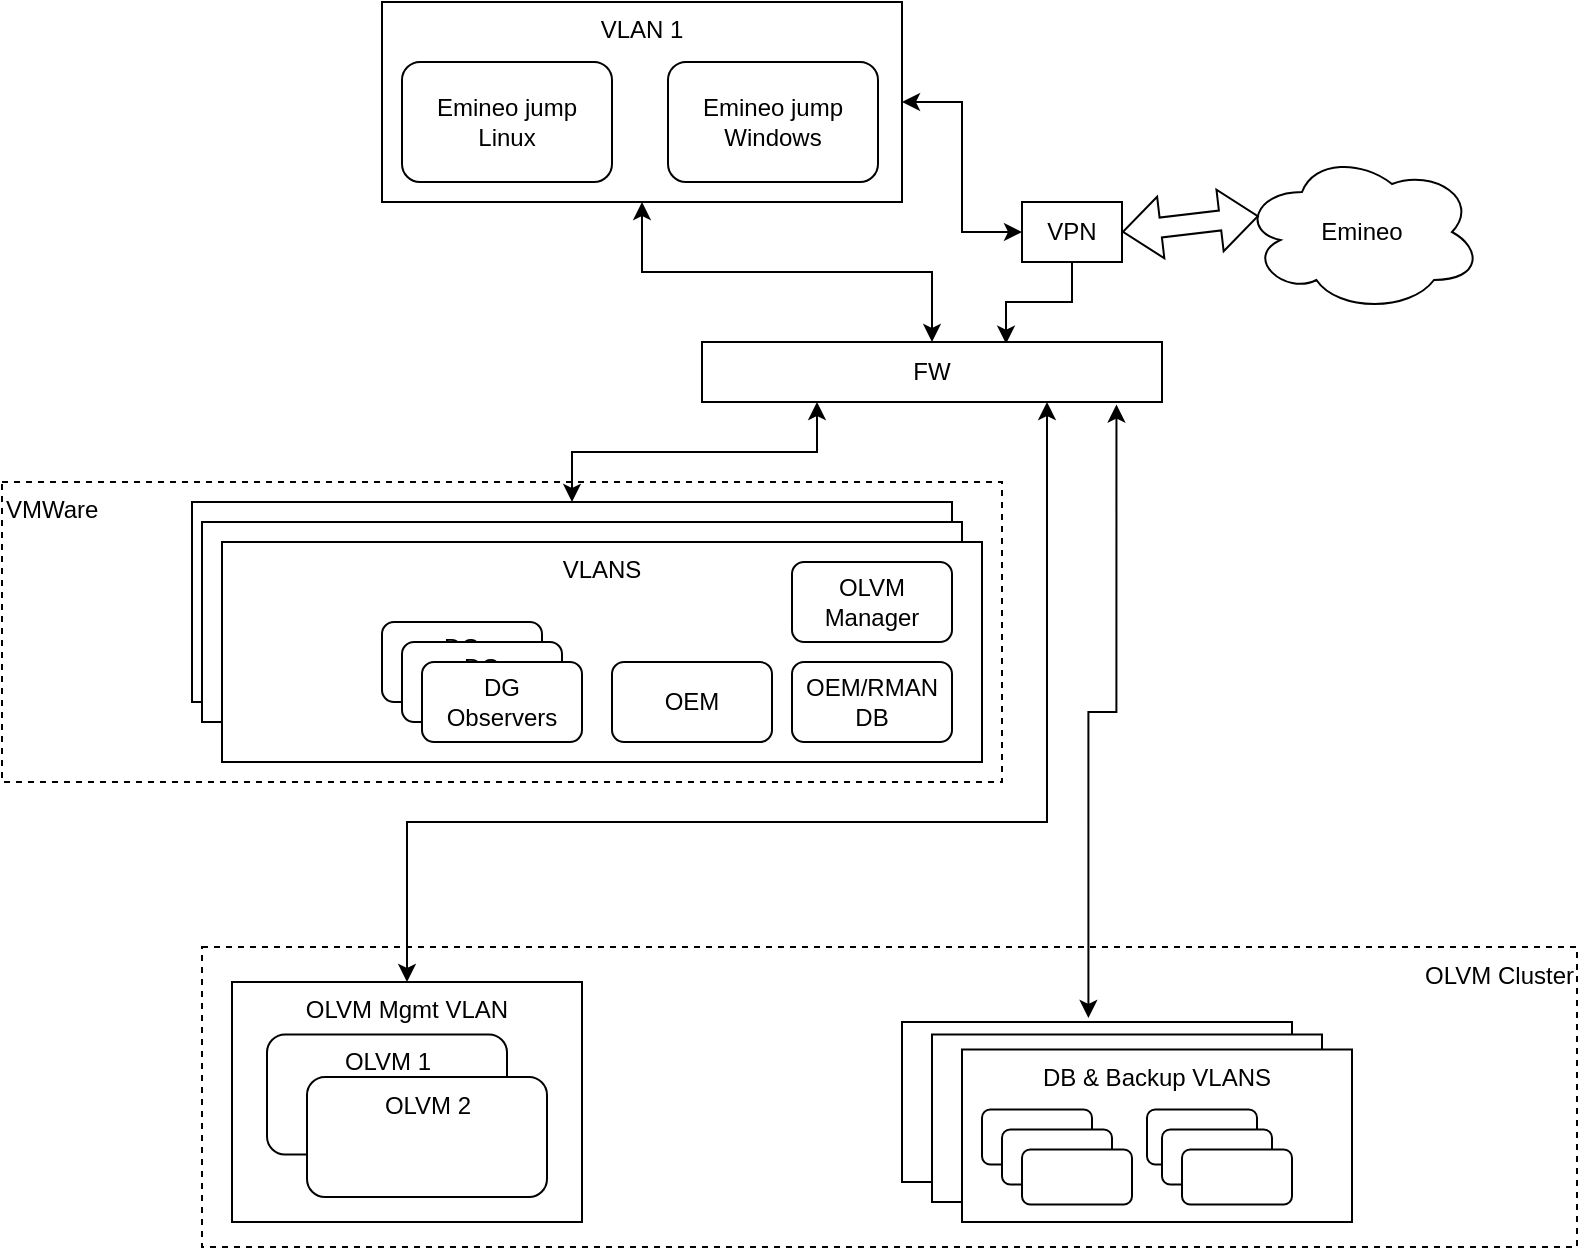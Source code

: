 <mxfile version="20.6.2" type="github">
  <diagram id="7t059XTQvRhIANl9sV9-" name="Page-1">
    <mxGraphModel dx="1169" dy="592" grid="1" gridSize="10" guides="1" tooltips="1" connect="1" arrows="1" fold="1" page="1" pageScale="1" pageWidth="850" pageHeight="1100" math="0" shadow="0">
      <root>
        <mxCell id="0" />
        <mxCell id="1" parent="0" />
        <mxCell id="sFP-Lin7kq_l2kctVGor-20" value="VMWare" style="rounded=0;whiteSpace=wrap;html=1;dashed=1;align=left;verticalAlign=top;" parent="1" vertex="1">
          <mxGeometry x="10" y="320" width="500" height="150" as="geometry" />
        </mxCell>
        <mxCell id="sFP-Lin7kq_l2kctVGor-41" value="Oracle App VLAN" style="rounded=0;whiteSpace=wrap;html=1;verticalAlign=top;" parent="1" vertex="1">
          <mxGeometry x="105" y="330" width="380" height="100" as="geometry" />
        </mxCell>
        <mxCell id="sFP-Lin7kq_l2kctVGor-40" value="Oracle App VLAN" style="rounded=0;whiteSpace=wrap;html=1;verticalAlign=top;" parent="1" vertex="1">
          <mxGeometry x="110" y="340" width="380" height="100" as="geometry" />
        </mxCell>
        <mxCell id="sFP-Lin7kq_l2kctVGor-35" value="" style="group" parent="1" vertex="1" connectable="0">
          <mxGeometry x="450" y="580" width="347.5" height="122.5" as="geometry" />
        </mxCell>
        <mxCell id="sFP-Lin7kq_l2kctVGor-22" value="OLVM Cluster" style="rounded=0;whiteSpace=wrap;html=1;dashed=1;align=right;verticalAlign=top;" parent="sFP-Lin7kq_l2kctVGor-35" vertex="1">
          <mxGeometry x="-340" y="-27.5" width="687.5" height="150" as="geometry" />
        </mxCell>
        <mxCell id="sFP-Lin7kq_l2kctVGor-24" value="VLANS" style="rounded=0;whiteSpace=wrap;html=1;verticalAlign=top;" parent="sFP-Lin7kq_l2kctVGor-35" vertex="1">
          <mxGeometry x="10" y="10" width="195" height="80" as="geometry" />
        </mxCell>
        <mxCell id="sFP-Lin7kq_l2kctVGor-25" value="" style="rounded=0;whiteSpace=wrap;html=1;verticalAlign=top;" parent="sFP-Lin7kq_l2kctVGor-35" vertex="1">
          <mxGeometry x="25" y="16.25" width="195" height="83.75" as="geometry" />
        </mxCell>
        <mxCell id="sFP-Lin7kq_l2kctVGor-26" value="DB &amp;amp; Backup VLANS" style="rounded=0;whiteSpace=wrap;html=1;verticalAlign=top;" parent="sFP-Lin7kq_l2kctVGor-35" vertex="1">
          <mxGeometry x="40" y="23.75" width="195" height="86.25" as="geometry" />
        </mxCell>
        <mxCell id="sFP-Lin7kq_l2kctVGor-27" value="" style="rounded=1;whiteSpace=wrap;html=1;" parent="sFP-Lin7kq_l2kctVGor-35" vertex="1">
          <mxGeometry x="50" y="53.75" width="55" height="27.5" as="geometry" />
        </mxCell>
        <mxCell id="sFP-Lin7kq_l2kctVGor-28" value="" style="rounded=1;whiteSpace=wrap;html=1;" parent="sFP-Lin7kq_l2kctVGor-35" vertex="1">
          <mxGeometry x="60" y="63.75" width="55" height="27.5" as="geometry" />
        </mxCell>
        <mxCell id="sFP-Lin7kq_l2kctVGor-29" value="" style="rounded=1;whiteSpace=wrap;html=1;" parent="sFP-Lin7kq_l2kctVGor-35" vertex="1">
          <mxGeometry x="70" y="73.75" width="55" height="27.5" as="geometry" />
        </mxCell>
        <mxCell id="sFP-Lin7kq_l2kctVGor-30" value="" style="rounded=1;whiteSpace=wrap;html=1;" parent="sFP-Lin7kq_l2kctVGor-35" vertex="1">
          <mxGeometry x="132.5" y="53.75" width="55" height="27.5" as="geometry" />
        </mxCell>
        <mxCell id="sFP-Lin7kq_l2kctVGor-31" value="" style="rounded=1;whiteSpace=wrap;html=1;" parent="sFP-Lin7kq_l2kctVGor-35" vertex="1">
          <mxGeometry x="140" y="63.75" width="55" height="27.5" as="geometry" />
        </mxCell>
        <mxCell id="sFP-Lin7kq_l2kctVGor-32" value="" style="rounded=1;whiteSpace=wrap;html=1;" parent="sFP-Lin7kq_l2kctVGor-35" vertex="1">
          <mxGeometry x="150" y="73.75" width="55" height="27.5" as="geometry" />
        </mxCell>
        <mxCell id="sFP-Lin7kq_l2kctVGor-38" value="OLVM Mgmt VLAN" style="rounded=0;whiteSpace=wrap;html=1;verticalAlign=top;" parent="sFP-Lin7kq_l2kctVGor-35" vertex="1">
          <mxGeometry x="-325" y="-10" width="175" height="120" as="geometry" />
        </mxCell>
        <mxCell id="sFP-Lin7kq_l2kctVGor-36" value="OLVM 1" style="rounded=1;whiteSpace=wrap;html=1;verticalAlign=top;" parent="sFP-Lin7kq_l2kctVGor-35" vertex="1">
          <mxGeometry x="-307.5" y="16.25" width="120" height="60" as="geometry" />
        </mxCell>
        <mxCell id="sFP-Lin7kq_l2kctVGor-37" value="OLVM 2" style="rounded=1;whiteSpace=wrap;html=1;verticalAlign=top;" parent="sFP-Lin7kq_l2kctVGor-35" vertex="1">
          <mxGeometry x="-287.5" y="37.5" width="120" height="60" as="geometry" />
        </mxCell>
        <mxCell id="sFP-Lin7kq_l2kctVGor-19" style="edgeStyle=orthogonalEdgeStyle;rounded=0;orthogonalLoop=1;jettySize=auto;html=1;entryX=0.25;entryY=1;entryDx=0;entryDy=0;startArrow=classic;startFill=1;" parent="1" source="sFP-Lin7kq_l2kctVGor-41" target="sFP-Lin7kq_l2kctVGor-11" edge="1">
          <mxGeometry relative="1" as="geometry" />
        </mxCell>
        <mxCell id="sFP-Lin7kq_l2kctVGor-18" value="VLANS" style="rounded=0;whiteSpace=wrap;html=1;verticalAlign=top;" parent="1" vertex="1">
          <mxGeometry x="120" y="350" width="380" height="110" as="geometry" />
        </mxCell>
        <mxCell id="sFP-Lin7kq_l2kctVGor-7" value="VLAN 1" style="rounded=0;whiteSpace=wrap;html=1;verticalAlign=top;" parent="1" vertex="1">
          <mxGeometry x="200" y="80" width="260" height="100" as="geometry" />
        </mxCell>
        <mxCell id="sFP-Lin7kq_l2kctVGor-1" value="Emineo" style="ellipse;shape=cloud;whiteSpace=wrap;html=1;" parent="1" vertex="1">
          <mxGeometry x="630" y="155" width="120" height="80" as="geometry" />
        </mxCell>
        <mxCell id="sFP-Lin7kq_l2kctVGor-8" style="edgeStyle=orthogonalEdgeStyle;rounded=0;orthogonalLoop=1;jettySize=auto;html=1;entryX=1;entryY=0.5;entryDx=0;entryDy=0;startArrow=classic;startFill=1;" parent="1" source="sFP-Lin7kq_l2kctVGor-2" target="sFP-Lin7kq_l2kctVGor-7" edge="1">
          <mxGeometry relative="1" as="geometry" />
        </mxCell>
        <mxCell id="FMuBBajB0cUnVREQ8WKZ-1" style="edgeStyle=orthogonalEdgeStyle;rounded=0;orthogonalLoop=1;jettySize=auto;html=1;entryX=0.661;entryY=0.029;entryDx=0;entryDy=0;entryPerimeter=0;" edge="1" parent="1" source="sFP-Lin7kq_l2kctVGor-2" target="sFP-Lin7kq_l2kctVGor-11">
          <mxGeometry relative="1" as="geometry" />
        </mxCell>
        <mxCell id="sFP-Lin7kq_l2kctVGor-2" value="VPN" style="rounded=0;whiteSpace=wrap;html=1;" parent="1" vertex="1">
          <mxGeometry x="520" y="180" width="50" height="30" as="geometry" />
        </mxCell>
        <mxCell id="sFP-Lin7kq_l2kctVGor-3" value="" style="shape=flexArrow;endArrow=classic;startArrow=classic;html=1;rounded=0;entryX=0.07;entryY=0.4;entryDx=0;entryDy=0;entryPerimeter=0;exitX=1;exitY=0.5;exitDx=0;exitDy=0;" parent="1" source="sFP-Lin7kq_l2kctVGor-2" target="sFP-Lin7kq_l2kctVGor-1" edge="1">
          <mxGeometry width="100" height="100" relative="1" as="geometry">
            <mxPoint x="400" y="290" as="sourcePoint" />
            <mxPoint x="500" y="190" as="targetPoint" />
          </mxGeometry>
        </mxCell>
        <mxCell id="sFP-Lin7kq_l2kctVGor-5" value="Emineo jump&lt;br&gt;Windows" style="rounded=1;whiteSpace=wrap;html=1;" parent="1" vertex="1">
          <mxGeometry x="343" y="110" width="105" height="60" as="geometry" />
        </mxCell>
        <mxCell id="sFP-Lin7kq_l2kctVGor-6" value="Emineo jump&lt;br&gt;Linux" style="rounded=1;whiteSpace=wrap;html=1;" parent="1" vertex="1">
          <mxGeometry x="210" y="110" width="105" height="60" as="geometry" />
        </mxCell>
        <mxCell id="sFP-Lin7kq_l2kctVGor-12" style="edgeStyle=orthogonalEdgeStyle;rounded=0;orthogonalLoop=1;jettySize=auto;html=1;entryX=0.5;entryY=1;entryDx=0;entryDy=0;startArrow=classic;startFill=1;" parent="1" source="sFP-Lin7kq_l2kctVGor-11" target="sFP-Lin7kq_l2kctVGor-7" edge="1">
          <mxGeometry relative="1" as="geometry" />
        </mxCell>
        <mxCell id="sFP-Lin7kq_l2kctVGor-33" style="edgeStyle=orthogonalEdgeStyle;rounded=0;orthogonalLoop=1;jettySize=auto;html=1;exitX=0.901;exitY=1.043;exitDx=0;exitDy=0;entryX=0.478;entryY=-0.025;entryDx=0;entryDy=0;startArrow=classic;startFill=1;entryPerimeter=0;exitPerimeter=0;" parent="1" source="sFP-Lin7kq_l2kctVGor-11" target="sFP-Lin7kq_l2kctVGor-24" edge="1">
          <mxGeometry relative="1" as="geometry">
            <mxPoint x="557.5" y="580" as="targetPoint" />
          </mxGeometry>
        </mxCell>
        <mxCell id="sFP-Lin7kq_l2kctVGor-11" value="FW" style="rounded=0;whiteSpace=wrap;html=1;" parent="1" vertex="1">
          <mxGeometry x="360" y="250" width="230" height="30" as="geometry" />
        </mxCell>
        <mxCell id="sFP-Lin7kq_l2kctVGor-14" value="OEM" style="rounded=1;whiteSpace=wrap;html=1;" parent="1" vertex="1">
          <mxGeometry x="315" y="410" width="80" height="40" as="geometry" />
        </mxCell>
        <mxCell id="sFP-Lin7kq_l2kctVGor-15" value="OEM/RMAN DB" style="rounded=1;whiteSpace=wrap;html=1;" parent="1" vertex="1">
          <mxGeometry x="405" y="410" width="80" height="40" as="geometry" />
        </mxCell>
        <mxCell id="sFP-Lin7kq_l2kctVGor-17" value="OLVM&lt;br&gt;Manager" style="rounded=1;whiteSpace=wrap;html=1;" parent="1" vertex="1">
          <mxGeometry x="405" y="360" width="80" height="40" as="geometry" />
        </mxCell>
        <mxCell id="sFP-Lin7kq_l2kctVGor-39" style="edgeStyle=orthogonalEdgeStyle;rounded=0;orthogonalLoop=1;jettySize=auto;html=1;entryX=0.75;entryY=1;entryDx=0;entryDy=0;startArrow=classic;startFill=1;" parent="1" source="sFP-Lin7kq_l2kctVGor-38" target="sFP-Lin7kq_l2kctVGor-11" edge="1">
          <mxGeometry relative="1" as="geometry">
            <Array as="points">
              <mxPoint x="213" y="490" />
              <mxPoint x="533" y="490" />
            </Array>
          </mxGeometry>
        </mxCell>
        <mxCell id="sFP-Lin7kq_l2kctVGor-42" value="DG&lt;br&gt;Observers" style="rounded=1;whiteSpace=wrap;html=1;" parent="1" vertex="1">
          <mxGeometry x="200" y="390" width="80" height="40" as="geometry" />
        </mxCell>
        <mxCell id="sFP-Lin7kq_l2kctVGor-43" value="DG&lt;br&gt;Observers" style="rounded=1;whiteSpace=wrap;html=1;" parent="1" vertex="1">
          <mxGeometry x="210" y="400" width="80" height="40" as="geometry" />
        </mxCell>
        <mxCell id="sFP-Lin7kq_l2kctVGor-44" value="DG&lt;br&gt;Observers" style="rounded=1;whiteSpace=wrap;html=1;" parent="1" vertex="1">
          <mxGeometry x="220" y="410" width="80" height="40" as="geometry" />
        </mxCell>
      </root>
    </mxGraphModel>
  </diagram>
</mxfile>
